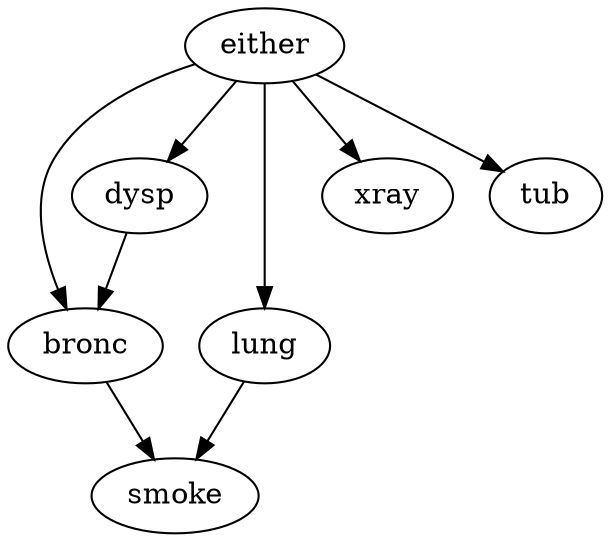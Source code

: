 digraph G {
    "either" -> "bronc";
    "dysp" -> "bronc";
    "lung" -> "smoke";
    "bronc" -> "smoke";
    "either" -> "xray";
    "either" -> "lung";
    "either" -> "tub";
    "either" -> "dysp";
}
